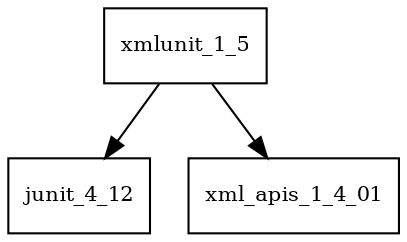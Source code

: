 digraph xmlunit_1_5_dependencies {
  node [shape = box, fontsize=10.0];
  xmlunit_1_5 -> junit_4_12;
  xmlunit_1_5 -> xml_apis_1_4_01;
}
